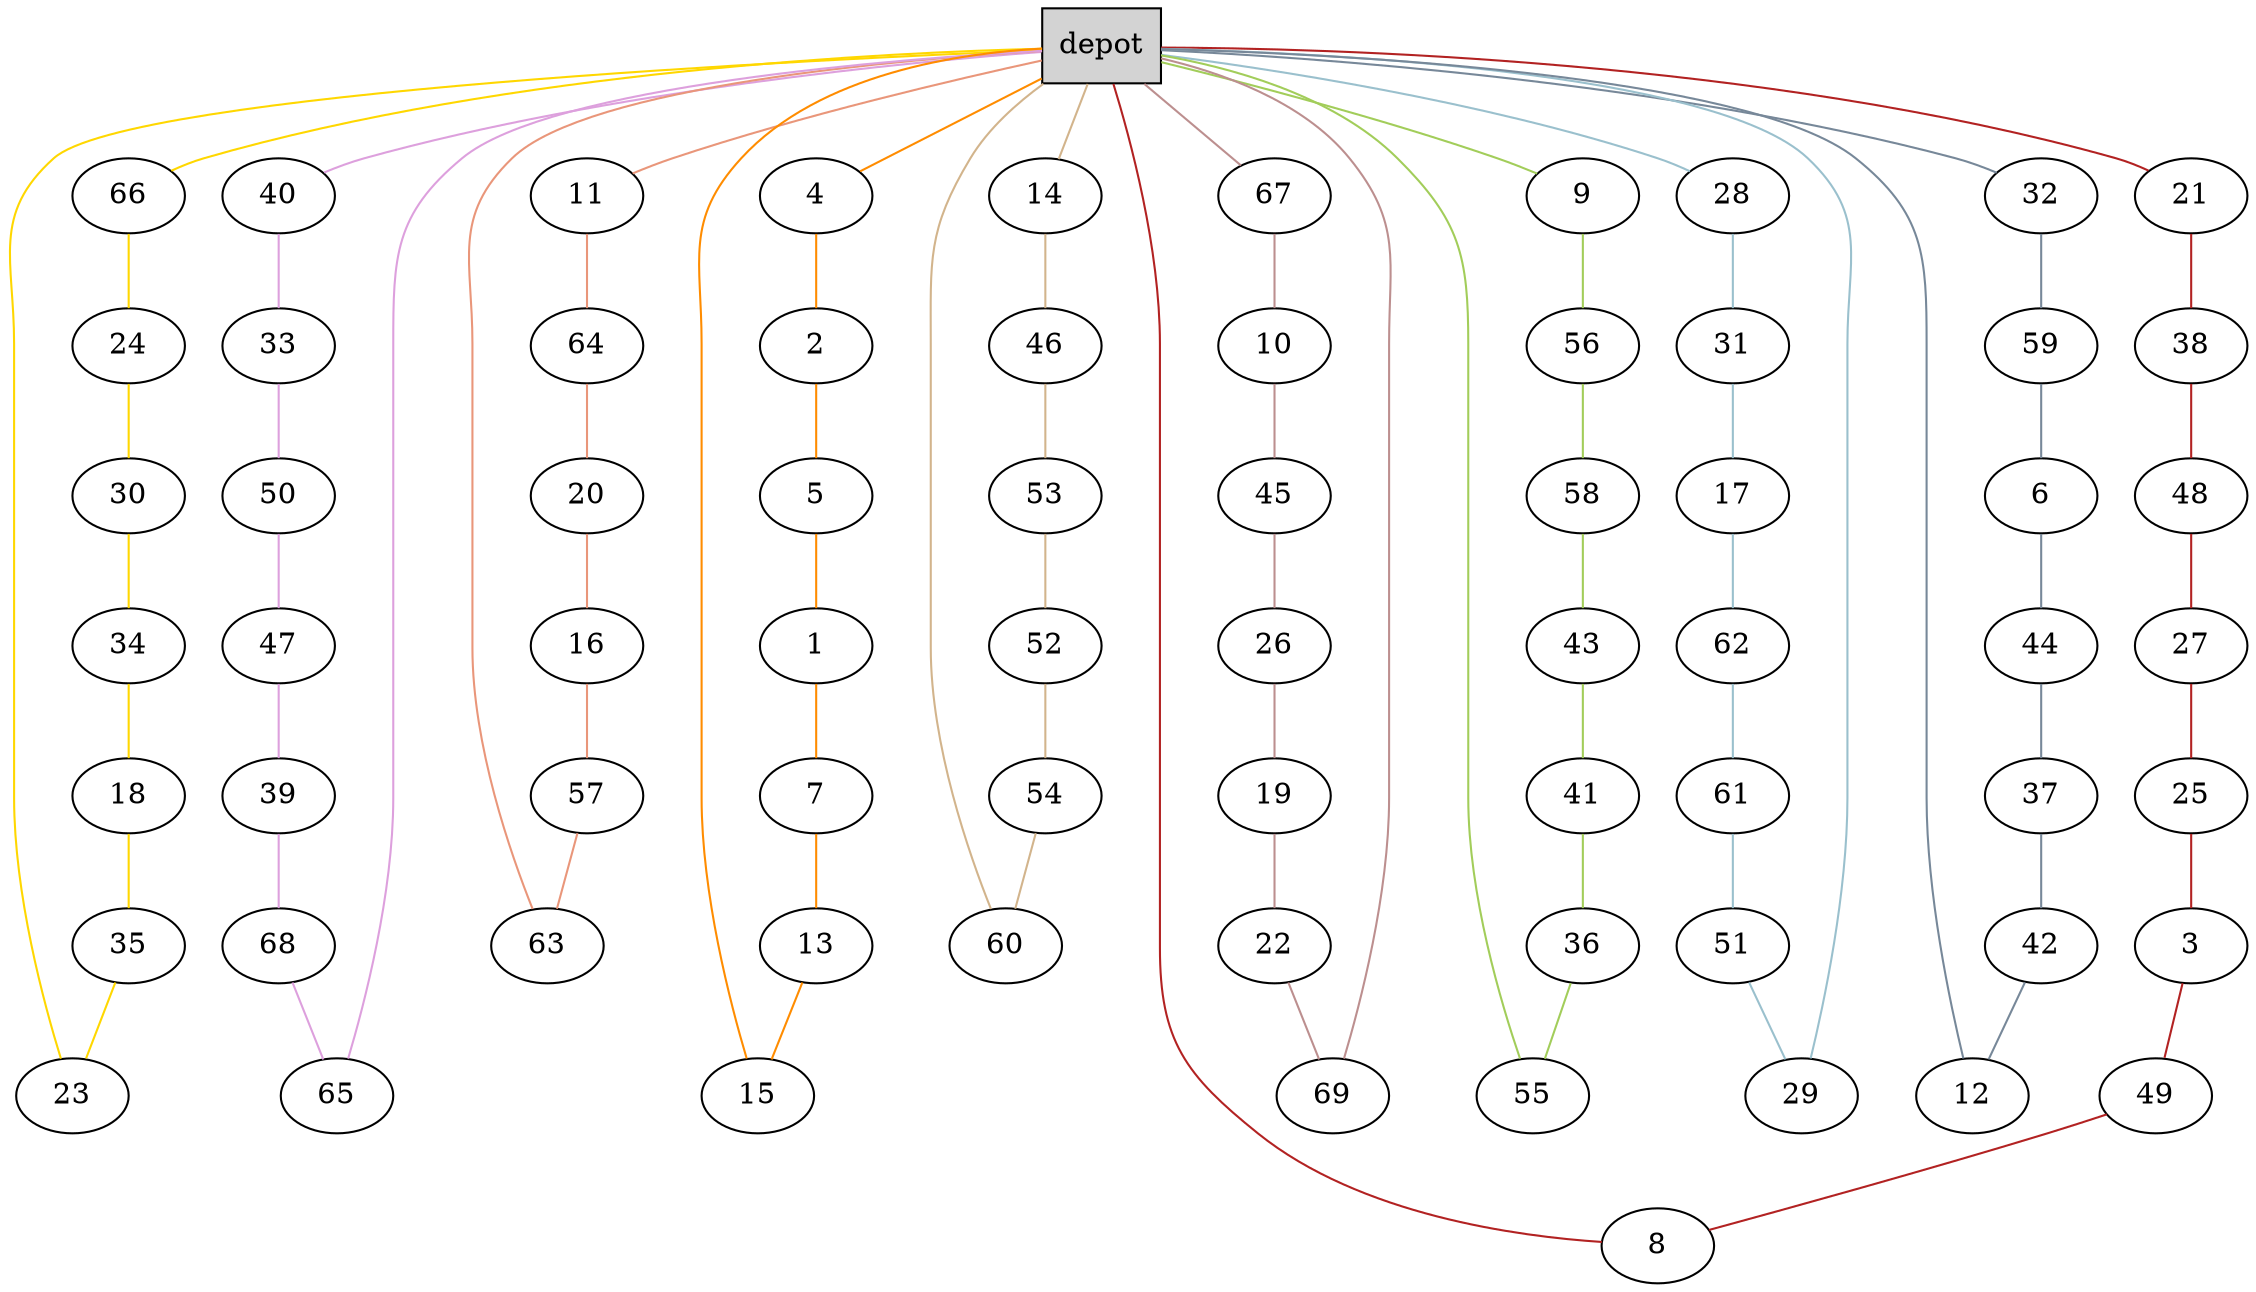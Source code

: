 graph G {
  0[shape = box, label = "depot", style = filled ];
  11[shape = ellipse];
  "0"--"11"[color = darksalmon];
  64[shape = ellipse];
  "11"--"64"[color = darksalmon];
  20[shape = ellipse];
  "64"--"20"[color = darksalmon];
  16[shape = ellipse];
  "20"--"16"[color = darksalmon];
  57[shape = ellipse];
  "16"--"57"[color = darksalmon];
  63[shape = ellipse];
  "57"--"63"[color = darksalmon];
  "63"--"0"[color = darksalmon];
  66[shape = ellipse];
  "0"--"66"[color = gold];
  24[shape = ellipse];
  "66"--"24"[color = gold];
  30[shape = ellipse];
  "24"--"30"[color = gold];
  34[shape = ellipse];
  "30"--"34"[color = gold];
  18[shape = ellipse];
  "34"--"18"[color = gold];
  35[shape = ellipse];
  "18"--"35"[color = gold];
  23[shape = ellipse];
  "35"--"23"[color = gold];
  "23"--"0"[color = gold];
  40[shape = ellipse];
  "0"--"40"[color = plum];
  33[shape = ellipse];
  "40"--"33"[color = plum];
  50[shape = ellipse];
  "33"--"50"[color = plum];
  47[shape = ellipse];
  "50"--"47"[color = plum];
  39[shape = ellipse];
  "47"--"39"[color = plum];
  68[shape = ellipse];
  "39"--"68"[color = plum];
  65[shape = ellipse];
  "68"--"65"[color = plum];
  "65"--"0"[color = plum];
  14[shape = ellipse];
  "0"--"14"[color = tan];
  46[shape = ellipse];
  "14"--"46"[color = tan];
  53[shape = ellipse];
  "46"--"53"[color = tan];
  52[shape = ellipse];
  "53"--"52"[color = tan];
  54[shape = ellipse];
  "52"--"54"[color = tan];
  60[shape = ellipse];
  "54"--"60"[color = tan];
  "60"--"0"[color = tan];
  4[shape = ellipse];
  "0"--"4"[color = darkorange];
  2[shape = ellipse];
  "4"--"2"[color = darkorange];
  5[shape = ellipse];
  "2"--"5"[color = darkorange];
  1[shape = ellipse];
  "5"--"1"[color = darkorange];
  7[shape = ellipse];
  "1"--"7"[color = darkorange];
  13[shape = ellipse];
  "7"--"13"[color = darkorange];
  15[shape = ellipse];
  "13"--"15"[color = darkorange];
  "15"--"0"[color = darkorange];
  67[shape = ellipse];
  "0"--"67"[color = rosybrown];
  10[shape = ellipse];
  "67"--"10"[color = rosybrown];
  45[shape = ellipse];
  "10"--"45"[color = rosybrown];
  26[shape = ellipse];
  "45"--"26"[color = rosybrown];
  19[shape = ellipse];
  "26"--"19"[color = rosybrown];
  22[shape = ellipse];
  "19"--"22"[color = rosybrown];
  69[shape = ellipse];
  "22"--"69"[color = rosybrown];
  "69"--"0"[color = rosybrown];
  9[shape = ellipse];
  "0"--"9"[color = darkolivegreen3];
  56[shape = ellipse];
  "9"--"56"[color = darkolivegreen3];
  58[shape = ellipse];
  "56"--"58"[color = darkolivegreen3];
  43[shape = ellipse];
  "58"--"43"[color = darkolivegreen3];
  41[shape = ellipse];
  "43"--"41"[color = darkolivegreen3];
  36[shape = ellipse];
  "41"--"36"[color = darkolivegreen3];
  55[shape = ellipse];
  "36"--"55"[color = darkolivegreen3];
  "55"--"0"[color = darkolivegreen3];
  28[shape = ellipse];
  "0"--"28"[color = lightblue3];
  31[shape = ellipse];
  "28"--"31"[color = lightblue3];
  17[shape = ellipse];
  "31"--"17"[color = lightblue3];
  62[shape = ellipse];
  "17"--"62"[color = lightblue3];
  61[shape = ellipse];
  "62"--"61"[color = lightblue3];
  51[shape = ellipse];
  "61"--"51"[color = lightblue3];
  29[shape = ellipse];
  "51"--"29"[color = lightblue3];
  "29"--"0"[color = lightblue3];
  21[shape = ellipse];
  "0"--"21"[color = firebrick];
  38[shape = ellipse];
  "21"--"38"[color = firebrick];
  48[shape = ellipse];
  "38"--"48"[color = firebrick];
  27[shape = ellipse];
  "48"--"27"[color = firebrick];
  25[shape = ellipse];
  "27"--"25"[color = firebrick];
  3[shape = ellipse];
  "25"--"3"[color = firebrick];
  49[shape = ellipse];
  "3"--"49"[color = firebrick];
  8[shape = ellipse];
  "49"--"8"[color = firebrick];
  "8"--"0"[color = firebrick];
  32[shape = ellipse];
  "0"--"32"[color = lightslategray];
  59[shape = ellipse];
  "32"--"59"[color = lightslategray];
  6[shape = ellipse];
  "59"--"6"[color = lightslategray];
  44[shape = ellipse];
  "6"--"44"[color = lightslategray];
  37[shape = ellipse];
  "44"--"37"[color = lightslategray];
  42[shape = ellipse];
  "37"--"42"[color = lightslategray];
  12[shape = ellipse];
  "42"--"12"[color = lightslategray];
  "12"--"0"[color = lightslategray];
}
